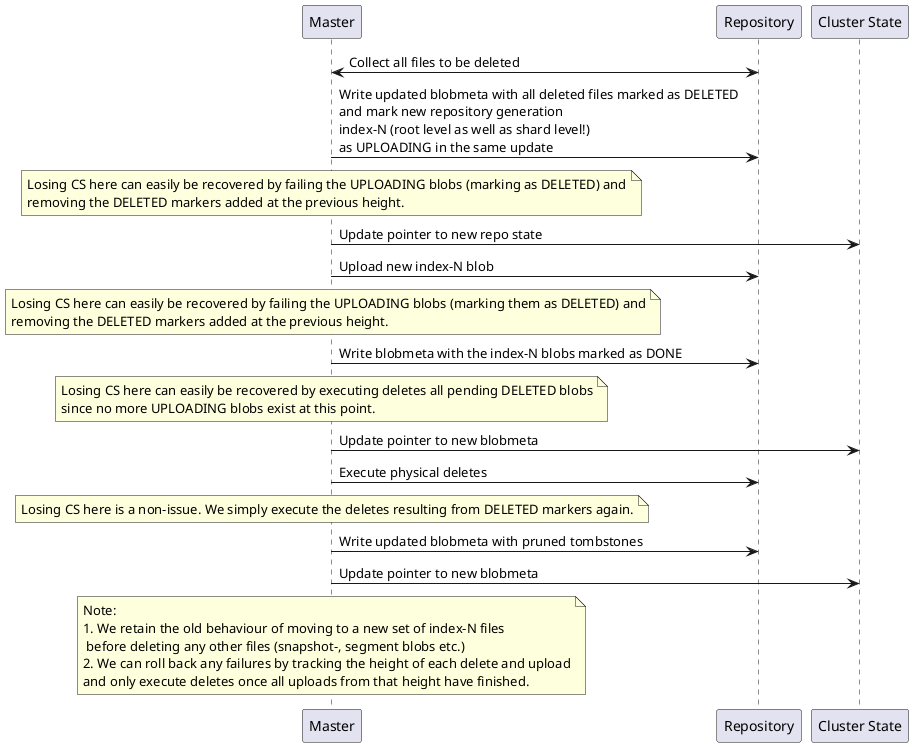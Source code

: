 @startuml

Master <-> Repository: Collect all files to be deleted
Master -> Repository: Write updated blobmeta with all deleted files marked as DELETED \nand mark new repository generation\nindex-N (root level as well as shard level!)\nas UPLOADING in the same update
note over Master
 Losing CS here can easily be recovered by failing the UPLOADING blobs (marking as DELETED) and
 removing the DELETED markers added at the previous height.
end note
Master -> "Cluster State": Update pointer to new repo state
Master -> Repository: Upload new index-N blob
note over Master
 Losing CS here can easily be recovered by failing the UPLOADING blobs (marking them as DELETED) and
 removing the DELETED markers added at the previous height.
end note
Master -> Repository: Write blobmeta with the index-N blobs marked as DONE
note over Master
 Losing CS here can easily be recovered by executing deletes all pending DELETED blobs
 since no more UPLOADING blobs exist at this point.
end note
Master -> "Cluster State": Update pointer to new blobmeta
Master -> Repository: Execute physical deletes
note over Master
 Losing CS here is a non-issue. We simply execute the deletes resulting from DELETED markers again.
end note
Master -> Repository: Write updated blobmeta with pruned tombstones
Master -> "Cluster State": Update pointer to new blobmeta

note over Master
Note:
1. We retain the old behaviour of moving to a new set of index-N files
 before deleting any other files (snapshot-, segment blobs etc.)
2. We can roll back any failures by tracking the height of each delete and upload
and only execute deletes once all uploads from that height have finished.
end note
@enduml